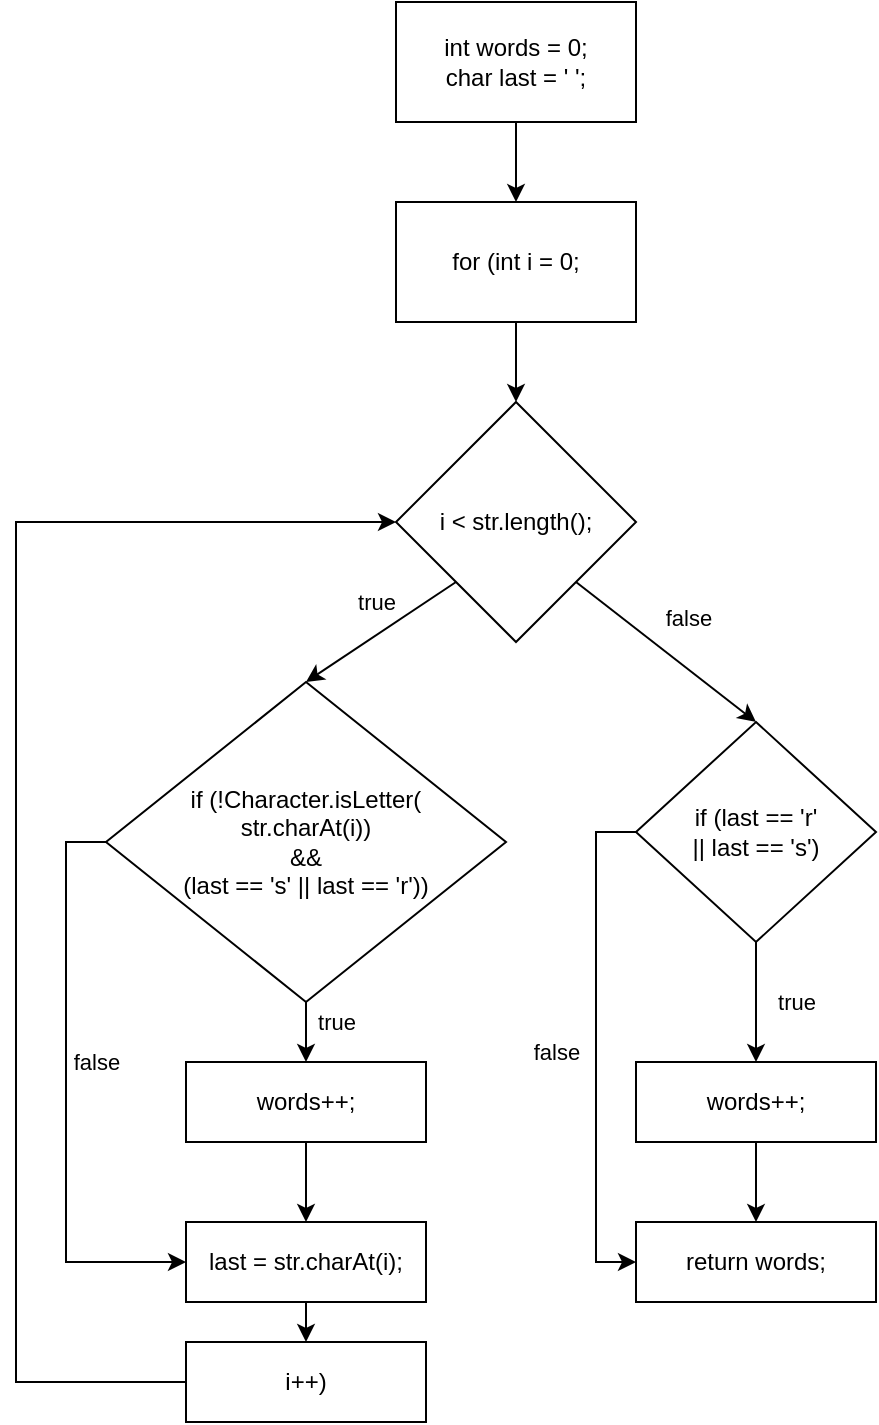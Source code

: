 <mxfile version="12.6.5" type="device" pages="2"><diagram id="Ylwfd6mBVN6Z-jswGan3" name="Page-1"><mxGraphModel dx="1400" dy="818" grid="1" gridSize="10" guides="1" tooltips="1" connect="1" arrows="1" fold="1" page="1" pageScale="1" pageWidth="850" pageHeight="1100" math="0" shadow="0"><root><mxCell id="0"/><mxCell id="1" parent="0"/><mxCell id="JTX50wcN6dMVL4nQEM0W-3" value="" style="edgeStyle=orthogonalEdgeStyle;rounded=0;orthogonalLoop=1;jettySize=auto;html=1;" parent="1" source="JTX50wcN6dMVL4nQEM0W-1" target="JTX50wcN6dMVL4nQEM0W-2" edge="1"><mxGeometry relative="1" as="geometry"/></mxCell><mxCell id="JTX50wcN6dMVL4nQEM0W-1" value="&lt;div&gt;int words = 0;&lt;/div&gt;&lt;div&gt;char last = ' ';&lt;br&gt;&lt;/div&gt;" style="rounded=0;whiteSpace=wrap;html=1;" parent="1" vertex="1"><mxGeometry x="370" y="180" width="120" height="60" as="geometry"/></mxCell><mxCell id="JTX50wcN6dMVL4nQEM0W-5" value="" style="edgeStyle=orthogonalEdgeStyle;rounded=0;orthogonalLoop=1;jettySize=auto;html=1;entryX=0.5;entryY=0;entryDx=0;entryDy=0;" parent="1" source="JTX50wcN6dMVL4nQEM0W-2" target="JTX50wcN6dMVL4nQEM0W-6" edge="1"><mxGeometry relative="1" as="geometry"><mxPoint x="425" y="410" as="targetPoint"/></mxGeometry></mxCell><mxCell id="JTX50wcN6dMVL4nQEM0W-2" value="for (int i = 0;" style="rounded=0;whiteSpace=wrap;html=1;" parent="1" vertex="1"><mxGeometry x="370" y="280" width="120" height="60" as="geometry"/></mxCell><mxCell id="JTX50wcN6dMVL4nQEM0W-6" value="i &amp;lt; str.length();" style="rhombus;whiteSpace=wrap;html=1;rounded=0;shadow=0;glass=0;comic=0;" parent="1" vertex="1"><mxGeometry x="370" y="380" width="120" height="120" as="geometry"/></mxCell><mxCell id="JTX50wcN6dMVL4nQEM0W-24" value="true" style="edgeStyle=orthogonalEdgeStyle;rounded=0;orthogonalLoop=1;jettySize=auto;html=1;exitX=0.5;exitY=1;exitDx=0;exitDy=0;entryX=0.5;entryY=0;entryDx=0;entryDy=0;labelBackgroundColor=none;" parent="1" source="JTX50wcN6dMVL4nQEM0W-8" target="JTX50wcN6dMVL4nQEM0W-21" edge="1"><mxGeometry x="-0.333" y="15" relative="1" as="geometry"><mxPoint as="offset"/></mxGeometry></mxCell><mxCell id="JTX50wcN6dMVL4nQEM0W-27" value="&lt;div&gt;false&lt;/div&gt;" style="edgeStyle=orthogonalEdgeStyle;rounded=0;orthogonalLoop=1;jettySize=auto;html=1;exitX=0;exitY=0.5;exitDx=0;exitDy=0;entryX=0;entryY=0.5;entryDx=0;entryDy=0;labelBackgroundColor=none;" parent="1" source="JTX50wcN6dMVL4nQEM0W-8" target="JTX50wcN6dMVL4nQEM0W-22" edge="1"><mxGeometry x="-0.103" y="15" relative="1" as="geometry"><mxPoint as="offset"/></mxGeometry></mxCell><mxCell id="JTX50wcN6dMVL4nQEM0W-8" value="&lt;div&gt;if (!Character.isLetter(&lt;/div&gt;&lt;div&gt;str.charAt(i)) &lt;br&gt;&lt;/div&gt;&lt;div&gt;&amp;amp;&amp;amp; &lt;br&gt;&lt;/div&gt;&lt;div&gt;(last == 's' || last == 'r'))&lt;/div&gt;" style="rhombus;whiteSpace=wrap;html=1;rounded=0;shadow=0;glass=0;comic=0;" parent="1" vertex="1"><mxGeometry x="225" y="520" width="200" height="160" as="geometry"/></mxCell><mxCell id="JTX50wcN6dMVL4nQEM0W-9" value="&lt;div&gt;true&lt;/div&gt;" style="endArrow=classic;html=1;exitX=0;exitY=1;exitDx=0;exitDy=0;entryX=0.5;entryY=0;entryDx=0;entryDy=0;labelBackgroundColor=none;" parent="1" source="JTX50wcN6dMVL4nQEM0W-6" target="JTX50wcN6dMVL4nQEM0W-8" edge="1"><mxGeometry x="-0.139" y="-14" width="50" height="50" relative="1" as="geometry"><mxPoint x="180" y="800" as="sourcePoint"/><mxPoint x="230" y="750" as="targetPoint"/><mxPoint as="offset"/></mxGeometry></mxCell><mxCell id="JTX50wcN6dMVL4nQEM0W-20" value="false" style="edgeStyle=orthogonalEdgeStyle;rounded=0;orthogonalLoop=1;jettySize=auto;html=1;exitX=0;exitY=0.5;exitDx=0;exitDy=0;entryX=0;entryY=0.5;entryDx=0;entryDy=0;labelBackgroundColor=none;" parent="1" source="JTX50wcN6dMVL4nQEM0W-12" target="JTX50wcN6dMVL4nQEM0W-16" edge="1"><mxGeometry x="0.019" y="-20" relative="1" as="geometry"><mxPoint as="offset"/></mxGeometry></mxCell><mxCell id="JTX50wcN6dMVL4nQEM0W-12" value="&lt;div&gt;if (last == 'r'&lt;/div&gt;&lt;div&gt;|| last == 's')&lt;br&gt;&lt;/div&gt;" style="rhombus;whiteSpace=wrap;html=1;rounded=0;shadow=0;glass=0;comic=0;" parent="1" vertex="1"><mxGeometry x="490" y="540" width="120" height="110" as="geometry"/></mxCell><mxCell id="JTX50wcN6dMVL4nQEM0W-14" value="false" style="endArrow=classic;html=1;labelBackgroundColor=none;exitX=1;exitY=1;exitDx=0;exitDy=0;entryX=0.5;entryY=0;entryDx=0;entryDy=0;" parent="1" source="JTX50wcN6dMVL4nQEM0W-6" target="JTX50wcN6dMVL4nQEM0W-12" edge="1"><mxGeometry x="-0.018" y="19" width="50" height="50" relative="1" as="geometry"><mxPoint x="240" y="800" as="sourcePoint"/><mxPoint x="290" y="750" as="targetPoint"/><mxPoint y="-1" as="offset"/></mxGeometry></mxCell><mxCell id="JTX50wcN6dMVL4nQEM0W-15" value="words++;" style="rounded=0;whiteSpace=wrap;html=1;shadow=0;glass=0;comic=0;" parent="1" vertex="1"><mxGeometry x="490" y="710" width="120" height="40" as="geometry"/></mxCell><mxCell id="JTX50wcN6dMVL4nQEM0W-16" value="&lt;div&gt;return words;&lt;/div&gt;" style="rounded=0;whiteSpace=wrap;html=1;shadow=0;glass=0;comic=0;" parent="1" vertex="1"><mxGeometry x="490" y="790" width="120" height="40" as="geometry"/></mxCell><mxCell id="JTX50wcN6dMVL4nQEM0W-17" value="&lt;div&gt;true&lt;/div&gt;" style="endArrow=classic;html=1;labelBackgroundColor=none;exitX=0.5;exitY=1;exitDx=0;exitDy=0;" parent="1" source="JTX50wcN6dMVL4nQEM0W-12" target="JTX50wcN6dMVL4nQEM0W-15" edge="1"><mxGeometry y="20" width="50" height="50" relative="1" as="geometry"><mxPoint x="230" y="920" as="sourcePoint"/><mxPoint x="280" y="870" as="targetPoint"/><mxPoint as="offset"/></mxGeometry></mxCell><mxCell id="JTX50wcN6dMVL4nQEM0W-18" value="" style="endArrow=classic;html=1;labelBackgroundColor=none;exitX=0.5;exitY=1;exitDx=0;exitDy=0;" parent="1" source="JTX50wcN6dMVL4nQEM0W-15" target="JTX50wcN6dMVL4nQEM0W-16" edge="1"><mxGeometry width="50" height="50" relative="1" as="geometry"><mxPoint x="230" y="920" as="sourcePoint"/><mxPoint x="280" y="870" as="targetPoint"/></mxGeometry></mxCell><mxCell id="JTX50wcN6dMVL4nQEM0W-25" style="edgeStyle=orthogonalEdgeStyle;rounded=0;orthogonalLoop=1;jettySize=auto;html=1;exitX=0.5;exitY=1;exitDx=0;exitDy=0;entryX=0.5;entryY=0;entryDx=0;entryDy=0;labelBackgroundColor=none;" parent="1" source="JTX50wcN6dMVL4nQEM0W-21" target="JTX50wcN6dMVL4nQEM0W-22" edge="1"><mxGeometry relative="1" as="geometry"/></mxCell><mxCell id="JTX50wcN6dMVL4nQEM0W-21" value="words++;" style="rounded=0;whiteSpace=wrap;html=1;shadow=0;glass=0;comic=0;" parent="1" vertex="1"><mxGeometry x="265" y="710" width="120" height="40" as="geometry"/></mxCell><mxCell id="JTX50wcN6dMVL4nQEM0W-26" style="edgeStyle=orthogonalEdgeStyle;rounded=0;orthogonalLoop=1;jettySize=auto;html=1;exitX=0.5;exitY=1;exitDx=0;exitDy=0;entryX=0.5;entryY=0;entryDx=0;entryDy=0;labelBackgroundColor=none;" parent="1" source="JTX50wcN6dMVL4nQEM0W-22" target="JTX50wcN6dMVL4nQEM0W-23" edge="1"><mxGeometry relative="1" as="geometry"/></mxCell><mxCell id="JTX50wcN6dMVL4nQEM0W-22" value="last = str.charAt(i);" style="rounded=0;whiteSpace=wrap;html=1;shadow=0;glass=0;comic=0;" parent="1" vertex="1"><mxGeometry x="265" y="790" width="120" height="40" as="geometry"/></mxCell><mxCell id="JTX50wcN6dMVL4nQEM0W-28" style="edgeStyle=orthogonalEdgeStyle;rounded=0;orthogonalLoop=1;jettySize=auto;html=1;exitX=0;exitY=0.5;exitDx=0;exitDy=0;entryX=0;entryY=0.5;entryDx=0;entryDy=0;labelBackgroundColor=none;" parent="1" source="JTX50wcN6dMVL4nQEM0W-23" target="JTX50wcN6dMVL4nQEM0W-6" edge="1"><mxGeometry relative="1" as="geometry"><Array as="points"><mxPoint x="180" y="870"/><mxPoint x="180" y="440"/></Array></mxGeometry></mxCell><mxCell id="JTX50wcN6dMVL4nQEM0W-23" value="i++)" style="rounded=0;whiteSpace=wrap;html=1;shadow=0;glass=0;comic=0;" parent="1" vertex="1"><mxGeometry x="265" y="850" width="120" height="40" as="geometry"/></mxCell></root></mxGraphModel></diagram><diagram id="5WJSWy_BO6YvmPFftfAm" name="Page-2"><mxGraphModel dx="1400" dy="818" grid="1" gridSize="10" guides="1" tooltips="1" connect="1" arrows="1" fold="1" page="1" pageScale="1" pageWidth="850" pageHeight="1100" math="0" shadow="0"><root><mxCell id="PQ-Z5bYGdp9wA6klK04Q-0"/><mxCell id="PQ-Z5bYGdp9wA6klK04Q-1" parent="PQ-Z5bYGdp9wA6klK04Q-0"/><mxCell id="KojnK-1brqWw-00PuZGV-0" value="" style="edgeStyle=orthogonalEdgeStyle;rounded=0;orthogonalLoop=1;jettySize=auto;" parent="PQ-Z5bYGdp9wA6klK04Q-1" source="KojnK-1brqWw-00PuZGV-1" target="KojnK-1brqWw-00PuZGV-3" edge="1"><mxGeometry relative="1" as="geometry"/></mxCell><mxCell id="KojnK-1brqWw-00PuZGV-1" value="&#10;int words = 0;&#10;char last = ' ';&#10;" style="rounded=0;whiteSpace=wrap;" parent="PQ-Z5bYGdp9wA6klK04Q-1" vertex="1"><mxGeometry x="370" y="180" width="120" height="60" as="geometry"/></mxCell><mxCell id="KojnK-1brqWw-00PuZGV-2" value="" style="edgeStyle=orthogonalEdgeStyle;rounded=0;orthogonalLoop=1;jettySize=auto;entryX=0.5;entryY=0;entryDx=0;entryDy=0;" parent="PQ-Z5bYGdp9wA6klK04Q-1" source="KojnK-1brqWw-00PuZGV-3" target="KojnK-1brqWw-00PuZGV-4" edge="1"><mxGeometry relative="1" as="geometry"><mxPoint x="425" y="410" as="targetPoint"/></mxGeometry></mxCell><mxCell id="KojnK-1brqWw-00PuZGV-3" value="for (int i = 0;" style="rounded=0;whiteSpace=wrap;" parent="PQ-Z5bYGdp9wA6klK04Q-1" vertex="1"><mxGeometry x="370" y="280" width="120" height="60" as="geometry"/></mxCell><mxCell id="KojnK-1brqWw-00PuZGV-4" value="i &lt; str.length();" style="rhombus;whiteSpace=wrap;rounded=0;shadow=0;glass=0;comic=0;" parent="PQ-Z5bYGdp9wA6klK04Q-1" vertex="1"><mxGeometry x="370" y="380" width="120" height="120" as="geometry"/></mxCell><mxCell id="KojnK-1brqWw-00PuZGV-5" value="true" style="edgeStyle=orthogonalEdgeStyle;rounded=0;orthogonalLoop=1;jettySize=auto;exitX=0.5;exitY=1;exitDx=0;exitDy=0;entryX=0.5;entryY=0;entryDx=0;entryDy=0;labelBackgroundColor=none;" parent="PQ-Z5bYGdp9wA6klK04Q-1" source="KojnK-1brqWw-00PuZGV-7" target="KojnK-1brqWw-00PuZGV-22" edge="1"><mxGeometry x="-0.333" y="15" relative="1" as="geometry"><mxPoint as="offset"/></mxGeometry></mxCell><mxCell id="KojnK-1brqWw-00PuZGV-6" value="false" style="edgeStyle=orthogonalEdgeStyle;rounded=0;orthogonalLoop=1;jettySize=auto;exitX=0;exitY=0.5;exitDx=0;exitDy=0;entryX=0;entryY=0.5;entryDx=0;entryDy=0;labelBackgroundColor=none;" parent="PQ-Z5bYGdp9wA6klK04Q-1" source="KojnK-1brqWw-00PuZGV-7" target="KojnK-1brqWw-00PuZGV-19" edge="1"><mxGeometry x="-0.103" y="15" relative="1" as="geometry"><mxPoint as="offset"/></mxGeometry></mxCell><mxCell id="KojnK-1brqWw-00PuZGV-7" value="if (!Character.isLetter(&#10;str.charAt(i)) &#10;" style="rhombus;whiteSpace=wrap;rounded=0;shadow=0;glass=0;comic=0;" parent="PQ-Z5bYGdp9wA6klK04Q-1" vertex="1"><mxGeometry x="227.5" y="500" width="155" height="130" as="geometry"/></mxCell><mxCell id="KojnK-1brqWw-00PuZGV-8" value="true&#10;&#10;" style="endArrow=classic;exitX=0;exitY=1;exitDx=0;exitDy=0;entryX=0.5;entryY=0;entryDx=0;entryDy=0;labelBackgroundColor=none;" parent="PQ-Z5bYGdp9wA6klK04Q-1" source="KojnK-1brqWw-00PuZGV-4" target="KojnK-1brqWw-00PuZGV-7" edge="1"><mxGeometry x="0.001" y="-6" width="50" height="50" relative="1" as="geometry"><mxPoint x="180" y="800" as="sourcePoint"/><mxPoint x="230" y="750" as="targetPoint"/><mxPoint x="1" as="offset"/></mxGeometry></mxCell><mxCell id="HmQNzYXwEw4Aqsu8g8a8-7" value="false" style="edgeStyle=orthogonalEdgeStyle;rounded=0;orthogonalLoop=1;jettySize=auto;exitX=1;exitY=0.5;exitDx=0;exitDy=0;entryX=0;entryY=0.5;entryDx=0;entryDy=0;labelBackgroundColor=none;" parent="PQ-Z5bYGdp9wA6klK04Q-1" source="KojnK-1brqWw-00PuZGV-10" target="HmQNzYXwEw4Aqsu8g8a8-6" edge="1"><mxGeometry x="0.321" y="10" relative="1" as="geometry"><mxPoint as="offset"/></mxGeometry></mxCell><mxCell id="KojnK-1brqWw-00PuZGV-10" value="last == 'r'" style="rhombus;whiteSpace=wrap;rounded=0;shadow=0;glass=0;comic=0;" parent="PQ-Z5bYGdp9wA6klK04Q-1" vertex="1"><mxGeometry x="511" y="540" width="90" height="80" as="geometry"/></mxCell><mxCell id="KojnK-1brqWw-00PuZGV-11" value="false" style="endArrow=classic;labelBackgroundColor=none;exitX=1;exitY=1;exitDx=0;exitDy=0;entryX=0.5;entryY=0;entryDx=0;entryDy=0;" parent="PQ-Z5bYGdp9wA6klK04Q-1" source="KojnK-1brqWw-00PuZGV-4" target="KojnK-1brqWw-00PuZGV-10" edge="1"><mxGeometry x="-0.018" y="19" width="50" height="50" relative="1" as="geometry"><mxPoint x="240" y="800" as="sourcePoint"/><mxPoint x="290" y="750" as="targetPoint"/><mxPoint y="-1" as="offset"/></mxGeometry></mxCell><mxCell id="KojnK-1brqWw-00PuZGV-12" value="words++;" style="rounded=0;whiteSpace=wrap;shadow=0;glass=0;comic=0;" parent="PQ-Z5bYGdp9wA6klK04Q-1" vertex="1"><mxGeometry x="503" y="670" width="106" height="40" as="geometry"/></mxCell><mxCell id="KojnK-1brqWw-00PuZGV-13" value="return words;" style="rounded=0;whiteSpace=wrap;shadow=0;glass=0;comic=0;" parent="PQ-Z5bYGdp9wA6klK04Q-1" vertex="1"><mxGeometry x="500" y="790" width="116" height="40" as="geometry"/></mxCell><mxCell id="KojnK-1brqWw-00PuZGV-14" value="true" style="endArrow=classic;labelBackgroundColor=none;exitX=0.5;exitY=1;exitDx=0;exitDy=0;" parent="PQ-Z5bYGdp9wA6klK04Q-1" source="KojnK-1brqWw-00PuZGV-10" target="KojnK-1brqWw-00PuZGV-12" edge="1"><mxGeometry y="20" width="50" height="50" relative="1" as="geometry"><mxPoint x="250.5" y="920" as="sourcePoint"/><mxPoint x="300.5" y="870" as="targetPoint"/><mxPoint as="offset"/></mxGeometry></mxCell><mxCell id="KojnK-1brqWw-00PuZGV-15" value="" style="endArrow=classic;labelBackgroundColor=none;exitX=0.5;exitY=1;exitDx=0;exitDy=0;" parent="PQ-Z5bYGdp9wA6klK04Q-1" source="KojnK-1brqWw-00PuZGV-12" target="KojnK-1brqWw-00PuZGV-13" edge="1"><mxGeometry width="50" height="50" relative="1" as="geometry"><mxPoint x="250.5" y="920" as="sourcePoint"/><mxPoint x="300.5" y="870" as="targetPoint"/></mxGeometry></mxCell><mxCell id="KojnK-1brqWw-00PuZGV-16" value="" style="edgeStyle=orthogonalEdgeStyle;rounded=0;orthogonalLoop=1;jettySize=auto;exitX=0.5;exitY=1;exitDx=0;exitDy=0;entryX=0.5;entryY=0;entryDx=0;entryDy=0;labelBackgroundColor=none;" parent="PQ-Z5bYGdp9wA6klK04Q-1" source="KojnK-1brqWw-00PuZGV-17" target="KojnK-1brqWw-00PuZGV-19" edge="1"><mxGeometry relative="1" as="geometry"/></mxCell><mxCell id="KojnK-1brqWw-00PuZGV-17" value="words++;" style="rounded=0;whiteSpace=wrap;shadow=0;glass=0;comic=0;" parent="PQ-Z5bYGdp9wA6klK04Q-1" vertex="1"><mxGeometry x="245" y="795" width="120" height="40" as="geometry"/></mxCell><mxCell id="KojnK-1brqWw-00PuZGV-18" value="" style="edgeStyle=orthogonalEdgeStyle;rounded=0;orthogonalLoop=1;jettySize=auto;exitX=0.5;exitY=1;exitDx=0;exitDy=0;entryX=0.5;entryY=0;entryDx=0;entryDy=0;labelBackgroundColor=none;" parent="PQ-Z5bYGdp9wA6klK04Q-1" source="KojnK-1brqWw-00PuZGV-19" target="KojnK-1brqWw-00PuZGV-21" edge="1"><mxGeometry relative="1" as="geometry"/></mxCell><mxCell id="KojnK-1brqWw-00PuZGV-19" value="last = str.charAt(i);" style="rounded=0;whiteSpace=wrap;shadow=0;glass=0;comic=0;" parent="PQ-Z5bYGdp9wA6klK04Q-1" vertex="1"><mxGeometry x="245" y="880" width="120" height="40" as="geometry"/></mxCell><mxCell id="KojnK-1brqWw-00PuZGV-20" value="" style="edgeStyle=orthogonalEdgeStyle;rounded=0;orthogonalLoop=1;jettySize=auto;exitX=0;exitY=0.5;exitDx=0;exitDy=0;entryX=0;entryY=0.5;entryDx=0;entryDy=0;labelBackgroundColor=none;" parent="PQ-Z5bYGdp9wA6klK04Q-1" source="KojnK-1brqWw-00PuZGV-21" target="KojnK-1brqWw-00PuZGV-4" edge="1"><mxGeometry relative="1" as="geometry"><Array as="points"><mxPoint x="180" y="970"/><mxPoint x="180" y="440"/></Array></mxGeometry></mxCell><mxCell id="KojnK-1brqWw-00PuZGV-21" value="i++)" style="rounded=0;whiteSpace=wrap;shadow=0;glass=0;comic=0;" parent="PQ-Z5bYGdp9wA6klK04Q-1" vertex="1"><mxGeometry x="245" y="950" width="120" height="40" as="geometry"/></mxCell><mxCell id="HmQNzYXwEw4Aqsu8g8a8-3" value="true" style="edgeStyle=orthogonalEdgeStyle;rounded=0;orthogonalLoop=1;jettySize=auto;exitX=0.5;exitY=1;exitDx=0;exitDy=0;entryX=0.5;entryY=0;entryDx=0;entryDy=0;labelBackgroundColor=none;" parent="PQ-Z5bYGdp9wA6klK04Q-1" source="KojnK-1brqWw-00PuZGV-22" target="KojnK-1brqWw-00PuZGV-17" edge="1"><mxGeometry x="0.098" y="15" relative="1" as="geometry"><mxPoint as="offset"/></mxGeometry></mxCell><mxCell id="KojnK-1brqWw-00PuZGV-22" value="last == 's'" style="rhombus;whiteSpace=wrap;" parent="PQ-Z5bYGdp9wA6klK04Q-1" vertex="1"><mxGeometry x="265" y="660" width="80" height="80" as="geometry"/></mxCell><mxCell id="HmQNzYXwEw4Aqsu8g8a8-2" value="true" style="edgeStyle=orthogonalEdgeStyle;rounded=0;orthogonalLoop=1;jettySize=auto;exitX=0;exitY=1;exitDx=0;exitDy=0;entryX=1;entryY=0.5;entryDx=0;entryDy=0;labelBackgroundColor=none;" parent="PQ-Z5bYGdp9wA6klK04Q-1" source="HmQNzYXwEw4Aqsu8g8a8-0" target="KojnK-1brqWw-00PuZGV-17" edge="1"><mxGeometry x="0.023" y="-15" relative="1" as="geometry"><Array as="points"><mxPoint x="390" y="720"/><mxPoint x="390" y="815"/></Array><mxPoint as="offset"/></mxGeometry></mxCell><mxCell id="HmQNzYXwEw4Aqsu8g8a8-4" value="false" style="edgeStyle=orthogonalEdgeStyle;rounded=0;orthogonalLoop=1;jettySize=auto;exitX=0.5;exitY=1;exitDx=0;exitDy=0;entryX=1;entryY=0.5;entryDx=0;entryDy=0;labelBackgroundColor=none;" parent="PQ-Z5bYGdp9wA6klK04Q-1" source="HmQNzYXwEw4Aqsu8g8a8-0" target="KojnK-1brqWw-00PuZGV-19" edge="1"><mxGeometry x="-0.262" y="17" relative="1" as="geometry"><mxPoint as="offset"/></mxGeometry></mxCell><mxCell id="HmQNzYXwEw4Aqsu8g8a8-0" value="last == 'r'" style="rhombus;whiteSpace=wrap;" parent="PQ-Z5bYGdp9wA6klK04Q-1" vertex="1"><mxGeometry x="382.5" y="660" width="80" height="80" as="geometry"/></mxCell><mxCell id="HmQNzYXwEw4Aqsu8g8a8-1" value="false" style="endArrow=classic;exitX=1;exitY=0.5;exitDx=0;exitDy=0;entryX=0;entryY=0.5;entryDx=0;entryDy=0;labelBackgroundColor=none;" parent="PQ-Z5bYGdp9wA6klK04Q-1" source="KojnK-1brqWw-00PuZGV-22" target="HmQNzYXwEw4Aqsu8g8a8-0" edge="1"><mxGeometry x="-0.2" y="10" width="50" height="50" relative="1" as="geometry"><mxPoint x="170" y="1060" as="sourcePoint"/><mxPoint x="220" y="1010" as="targetPoint"/><mxPoint as="offset"/></mxGeometry></mxCell><mxCell id="HmQNzYXwEw4Aqsu8g8a8-8" value="true" style="edgeStyle=orthogonalEdgeStyle;rounded=0;orthogonalLoop=1;jettySize=auto;exitX=0.5;exitY=1;exitDx=0;exitDy=0;entryX=1;entryY=0.5;entryDx=0;entryDy=0;labelBackgroundColor=none;" parent="PQ-Z5bYGdp9wA6klK04Q-1" source="HmQNzYXwEw4Aqsu8g8a8-6" target="KojnK-1brqWw-00PuZGV-12" edge="1"><mxGeometry x="-0.229" y="20" relative="1" as="geometry"><mxPoint as="offset"/></mxGeometry></mxCell><mxCell id="HmQNzYXwEw4Aqsu8g8a8-9" value="false" style="edgeStyle=orthogonalEdgeStyle;rounded=0;orthogonalLoop=1;jettySize=auto;exitX=1;exitY=0.5;exitDx=0;exitDy=0;entryX=1;entryY=0.5;entryDx=0;entryDy=0;labelBackgroundColor=none;" parent="PQ-Z5bYGdp9wA6klK04Q-1" source="HmQNzYXwEw4Aqsu8g8a8-6" target="KojnK-1brqWw-00PuZGV-13" edge="1"><mxGeometry x="-0.175" y="20" relative="1" as="geometry"><mxPoint as="offset"/></mxGeometry></mxCell><mxCell id="HmQNzYXwEw4Aqsu8g8a8-6" value="last == 's'" style="rhombus;whiteSpace=wrap;" parent="PQ-Z5bYGdp9wA6klK04Q-1" vertex="1"><mxGeometry x="630" y="540" width="80" height="80" as="geometry"/></mxCell></root></mxGraphModel></diagram></mxfile>